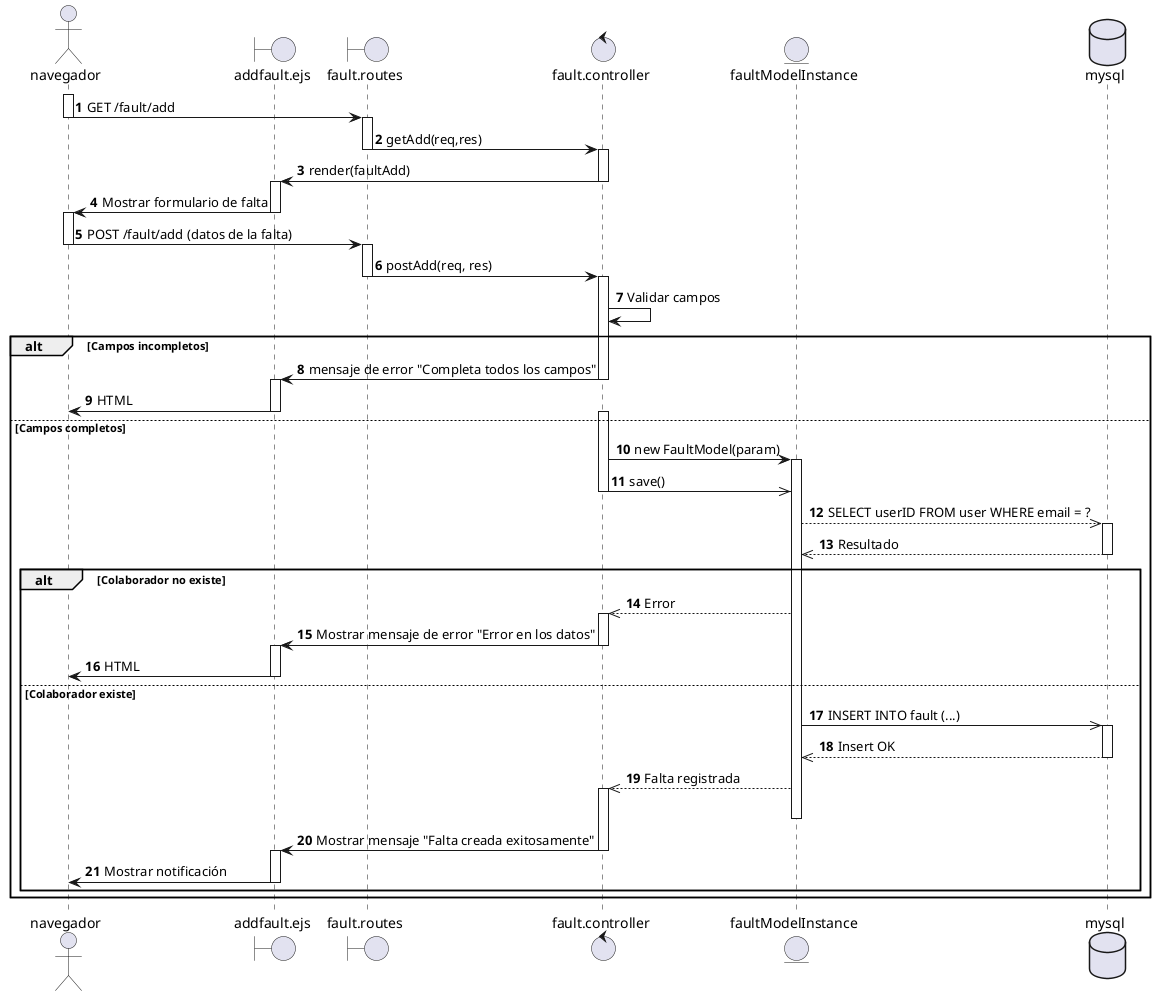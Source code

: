 @startuml
actor navegador
boundary addfault.ejs
boundary fault.routes
control fault.controller
entity faultModelInstance
database mysql

autonumber
' Inicio del flujo
activate navegador
navegador -> fault.routes : GET /fault/add
deactivate navegador

activate fault.routes

fault.routes -> fault.controller : getAdd(req,res)
deactivate fault.routes
activate fault.controller
fault.controller -> addfault.ejs: render(faultAdd)
deactivate fault.controller
activate addfault.ejs
addfault.ejs -> navegador : Mostrar formulario de falta
deactivate addfault.ejs
activate navegador
deactivate fault.routes

' Envío de datos de la falta
navegador -> fault.routes : POST /fault/add (datos de la falta)
deactivate navegador
activate fault.routes

fault.routes -> fault.controller : postAdd(req, res)
deactivate fault.routes
activate fault.controller

' Validación de campos
fault.controller -> fault.controller : Validar campos

alt Campos incompletos
    fault.controller -> addfault.ejs : mensaje de error "Completa todos los campos"
    deactivate fault.controller    
    activate addfault.ejs
    addfault.ejs -> navegador : HTML
    deactivate addfault.ejs
    deactivate fault.routes

else Campos completos
    ' Crear instancia del modelo
    activate fault.controller
    fault.controller -> faultModelInstance : new FaultModel(param)

    ' Verificar si el colaborador existe
    activate faultModelInstance
    fault.controller ->> faultModelInstance : save()
    deactivate fault.controller
    
    

    faultModelInstance -->> mysql : SELECT userID FROM user WHERE email = ?
    activate mysql
    mysql -->> faultModelInstance : Resultado
    
    deactivate mysql

    alt Colaborador no existe
        
        faultModelInstance -->> fault.controller : Error
        activate fault.controller
        fault.controller -> addfault.ejs : Mostrar mensaje de error "Error en los datos"
        deactivate fault.controller
        activate addfault.ejs
        addfault.ejs -> navegador : HTML
        deactivate addfault.ejs
        deactivate fault.controller
        deactivate fault.routes

    else Colaborador existe

        faultModelInstance ->> mysql : INSERT INTO fault (...)
        activate mysql
        mysql -->> faultModelInstance : Insert OK
        deactivate mysql
        faultModelInstance -->> fault.controller : Falta registrada
        activate fault.controller
        deactivate faultModelInstance

        ' Notificación de éxito
        fault.controller -> addfault.ejs : Mostrar mensaje "Falta creada exitosamente"
        deactivate fault.controller
        activate addfault.ejs
        addfault.ejs -> navegador : Mostrar notificación
        deactivate addfault.ejs
        deactivate fault.controller
        deactivate fault.routes
    end
end
@enduml

